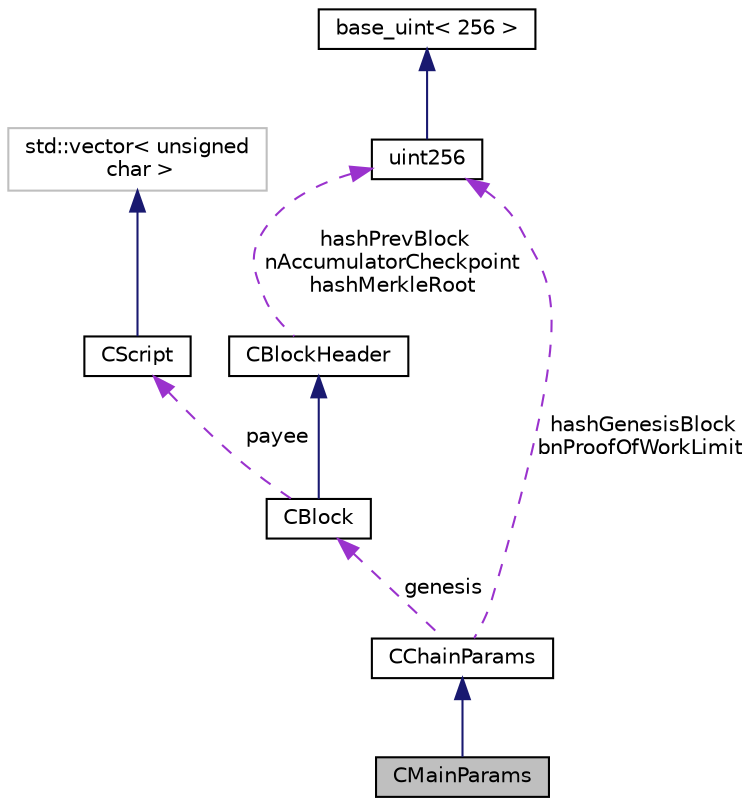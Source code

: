 digraph "CMainParams"
{
  edge [fontname="Helvetica",fontsize="10",labelfontname="Helvetica",labelfontsize="10"];
  node [fontname="Helvetica",fontsize="10",shape=record];
  Node5 [label="CMainParams",height=0.2,width=0.4,color="black", fillcolor="grey75", style="filled", fontcolor="black"];
  Node6 -> Node5 [dir="back",color="midnightblue",fontsize="10",style="solid",fontname="Helvetica"];
  Node6 [label="CChainParams",height=0.2,width=0.4,color="black", fillcolor="white", style="filled",URL="$class_c_chain_params.html",tooltip="CChainParams defines various tweakable parameters of a given instance of the DIVI system..."];
  Node7 -> Node6 [dir="back",color="darkorchid3",fontsize="10",style="dashed",label=" hashGenesisBlock\nbnProofOfWorkLimit" ,fontname="Helvetica"];
  Node7 [label="uint256",height=0.2,width=0.4,color="black", fillcolor="white", style="filled",URL="$classuint256.html",tooltip="256-bit unsigned big integer. "];
  Node8 -> Node7 [dir="back",color="midnightblue",fontsize="10",style="solid",fontname="Helvetica"];
  Node8 [label="base_uint\< 256 \>",height=0.2,width=0.4,color="black", fillcolor="white", style="filled",URL="$classbase__uint.html"];
  Node9 -> Node6 [dir="back",color="darkorchid3",fontsize="10",style="dashed",label=" genesis" ,fontname="Helvetica"];
  Node9 [label="CBlock",height=0.2,width=0.4,color="black", fillcolor="white", style="filled",URL="$class_c_block.html"];
  Node10 -> Node9 [dir="back",color="midnightblue",fontsize="10",style="solid",fontname="Helvetica"];
  Node10 [label="CBlockHeader",height=0.2,width=0.4,color="black", fillcolor="white", style="filled",URL="$class_c_block_header.html",tooltip="Nodes collect new transactions into a block, hash them into a hash tree, and scan through nonce value..."];
  Node7 -> Node10 [dir="back",color="darkorchid3",fontsize="10",style="dashed",label=" hashPrevBlock\nnAccumulatorCheckpoint\nhashMerkleRoot" ,fontname="Helvetica"];
  Node11 -> Node9 [dir="back",color="darkorchid3",fontsize="10",style="dashed",label=" payee" ,fontname="Helvetica"];
  Node11 [label="CScript",height=0.2,width=0.4,color="black", fillcolor="white", style="filled",URL="$class_c_script.html",tooltip="Serialized script, used inside transaction inputs and outputs. "];
  Node12 -> Node11 [dir="back",color="midnightblue",fontsize="10",style="solid",fontname="Helvetica"];
  Node12 [label="std::vector\< unsigned\l char \>",height=0.2,width=0.4,color="grey75", fillcolor="white", style="filled"];
}
